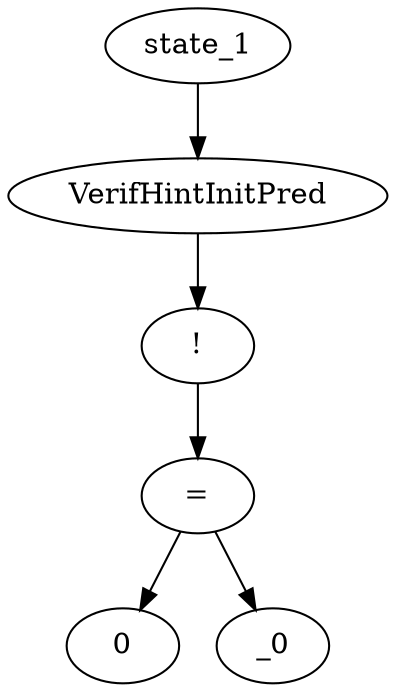 digraph dag {
0 [label="state_1"];
1 [label="VerifHintInitPred"];
2 [label="!"];
3 [label="="];
4 [label="0"];
5 [label="_0"];
"0" -> "1"[label=""]
"1" -> "2"[label=""]
"2" -> "3"[label=""]
"3" -> "5"[label=""]
"3" -> "4"[label=""]
}
